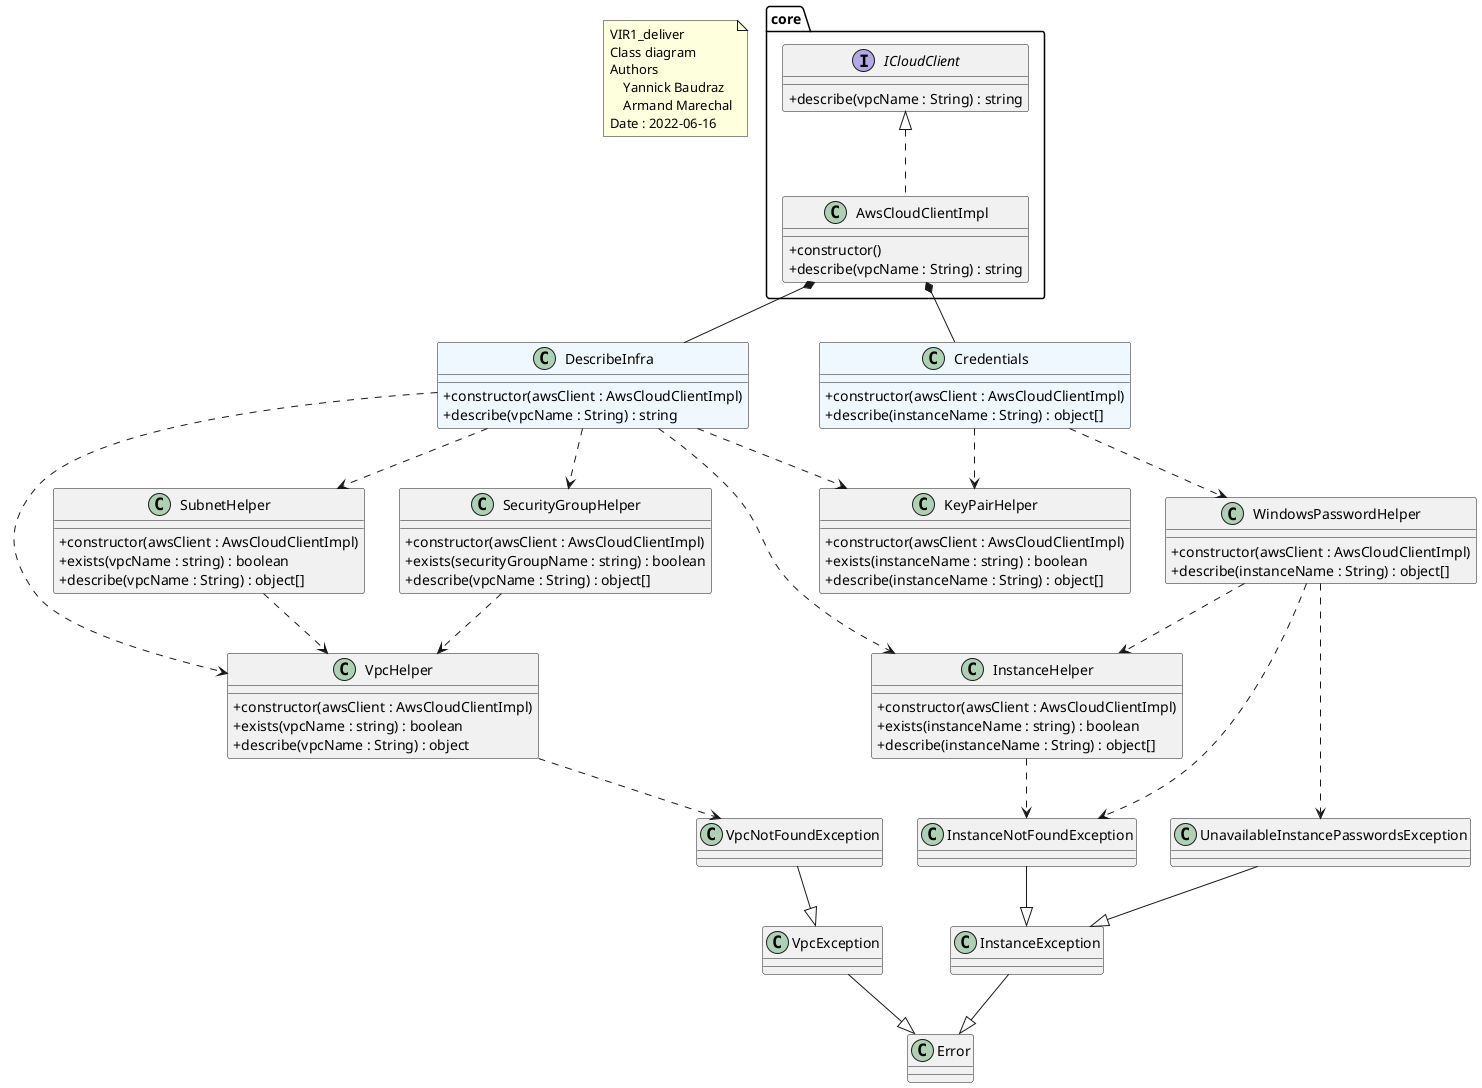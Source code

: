 @startuml
skinparam classAttributeIconSize 0

note as t1
VIR1_deliver
Class diagram
Authors
    Yannick Baudraz
    Armand Marechal
Date : 2022-06-16
end note

class Infra as "DescribeInfra" #aliceblue {
    +constructor(awsClient : AwsCloudClientImpl)
    +describe(vpcName : String) : string
}

class Credentials #aliceblue {
    +constructor(awsClient : AwsCloudClientImpl)
    +describe(instanceName : String) : object[]
}

class VpcHelper {
    +constructor(awsClient : AwsCloudClientImpl)
    +exists(vpcName : string) : boolean
    +describe(vpcName : String) : object
}

class SubnetHelper {
    +constructor(awsClient : AwsCloudClientImpl)
    +exists(vpcName : string) : boolean
    +describe(vpcName : String) : object[]
}

class SecurityGroupHelper {
    +constructor(awsClient : AwsCloudClientImpl)
    +exists(securityGroupName : string) : boolean
    +describe(vpcName : String) : object[]
}

class InstanceHelper {
    +constructor(awsClient : AwsCloudClientImpl)
    +exists(instanceName : string) : boolean
    +describe(instanceName : String) : object[]
}

class KeyPairHelper {
    +constructor(awsClient : AwsCloudClientImpl)
    +exists(instanceName : string) : boolean
    +describe(instanceName : String) : object[]
}

class WindowsPasswordHelper {
    +constructor(awsClient : AwsCloudClientImpl)
    +describe(instanceName : String) : object[]
}

package core {
    interface ICloudClient {
        +describe(vpcName : String) : string
    }

    class AwsCloudClientImpl implements ICloudClient {
        +constructor()
        +describe(vpcName : String) : string
    }
}

together {
    class Error
    class VpcException
    class VpcNotFoundException
    class InstanceException
    class InstanceNotFoundException
    class UnavailableInstancePasswordsException
}

AwsCloudClientImpl *-- Infra
AwsCloudClientImpl *-- Credentials

Infra ..> VpcHelper
Infra ..> SubnetHelper
Infra ..> SecurityGroupHelper
Infra ..> InstanceHelper
Infra ..> KeyPairHelper

Credentials ..> WindowsPasswordHelper
Credentials ..> KeyPairHelper

VpcException --|> Error
VpcNotFoundException --|> VpcException
InstanceException --|> Error
InstanceNotFoundException --|> InstanceException
UnavailableInstancePasswordsException --|> InstanceException

SubnetHelper ..> VpcHelper
SecurityGroupHelper ..> VpcHelper
WindowsPasswordHelper ..> InstanceHelper

VpcHelper ..> VpcNotFoundException
InstanceHelper ..> InstanceNotFoundException
WindowsPasswordHelper ..> InstanceNotFoundException
WindowsPasswordHelper ..> UnavailableInstancePasswordsException

@enduml
